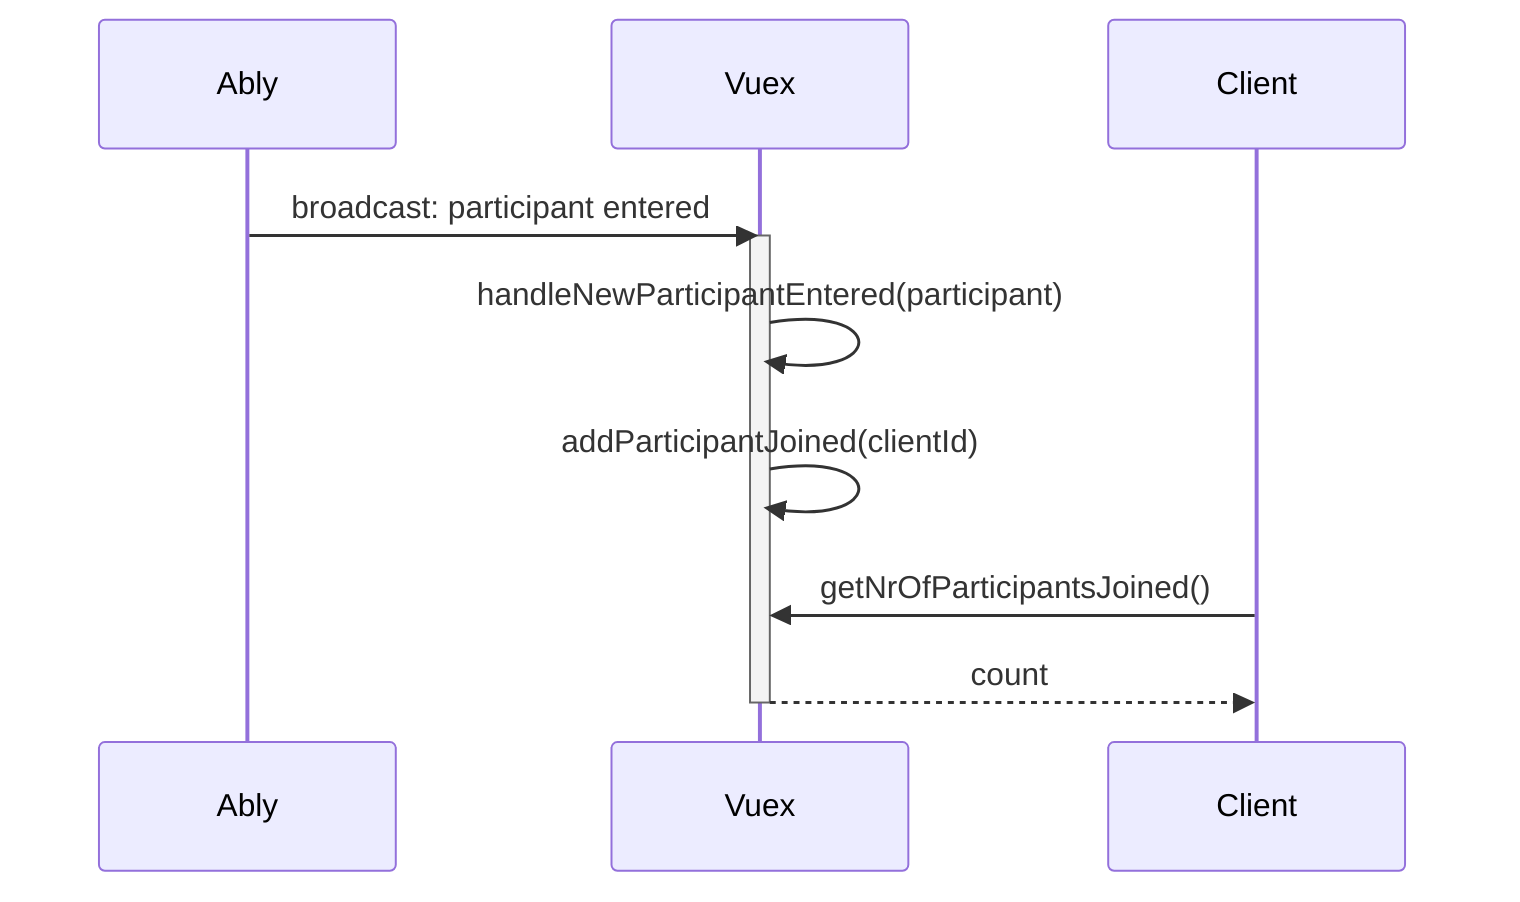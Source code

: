 sequenceDiagram
    Ably->>Vuex: broadcast: participant entered
    activate Vuex
    Vuex->>Vuex: handleNewParticipantEntered(participant)
    Vuex->>Vuex: addParticipantJoined(clientId)
    Client->>Vuex: getNrOfParticipantsJoined()
    Vuex-->>Client: count
    
    deactivate Vuex